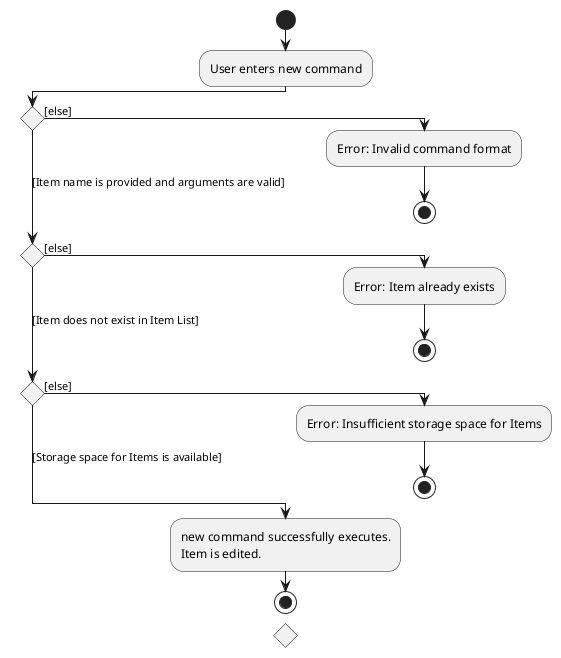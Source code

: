@startuml
!pragma useVerticalIf on
start
:User enters new command;
if () then ([else])
  :Error: Invalid command format;
  stop
([Item name is provided and arguments are valid]) elseif () then ([else])
  :Error: Item already exists;
  stop
([Item does not exist in Item List]) elseif () then ([else])
  :Error: Insufficient storage space for Items;
  stop
 else ([Storage space for Items is available])
  :new command successfully executes.
Item is edited.;
stop

@enduml

